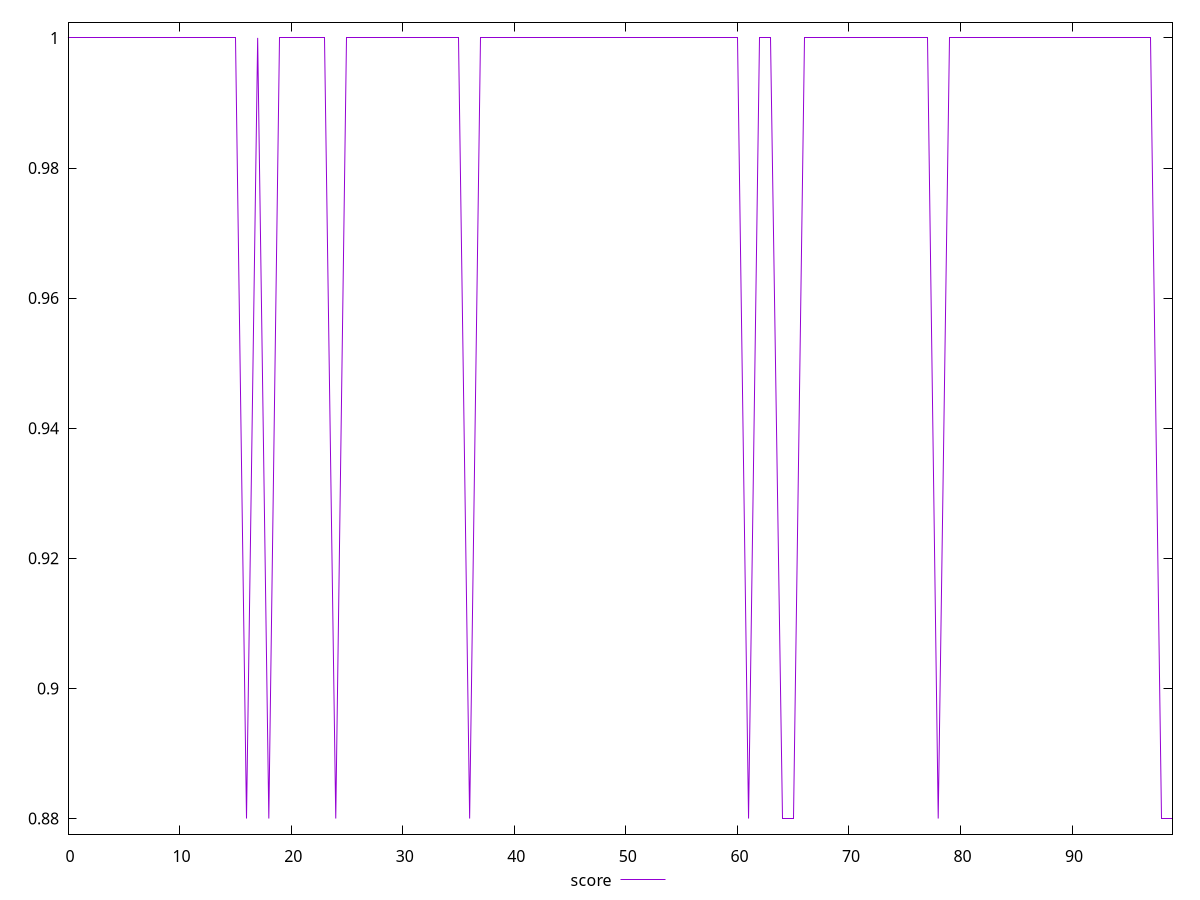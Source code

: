 reset

$score <<EOF
0 1
1 1
2 1
3 1
4 1
5 1
6 1
7 1
8 1
9 1
10 1
11 1
12 1
13 1
14 1
15 1
16 0.88
17 1
18 0.88
19 1
20 1
21 1
22 1
23 1
24 0.88
25 1
26 1
27 1
28 1
29 1
30 1
31 1
32 1
33 1
34 1
35 1
36 0.88
37 1
38 1
39 1
40 1
41 1
42 1
43 1
44 1
45 1
46 1
47 1
48 1
49 1
50 1
51 1
52 1
53 1
54 1
55 1
56 1
57 1
58 1
59 1
60 1
61 0.88
62 1
63 1
64 0.88
65 0.88
66 1
67 1
68 1
69 1
70 1
71 1
72 1
73 1
74 1
75 1
76 1
77 1
78 0.88
79 1
80 1
81 1
82 1
83 1
84 1
85 1
86 1
87 1
88 1
89 1
90 1
91 1
92 1
93 1
94 1
95 1
96 1
97 1
98 0.88
99 0.88
EOF

set key outside below
set xrange [0:99]
set yrange [0.8776:1.0024]
set trange [0.8776:1.0024]
set terminal svg size 640, 500 enhanced background rgb 'white'
set output "report_00013_2021-02-09T12-04-24.940Z/unminified-css/samples/pages+cached+noadtech/score/values.svg"

plot $score title "score" with line

reset
